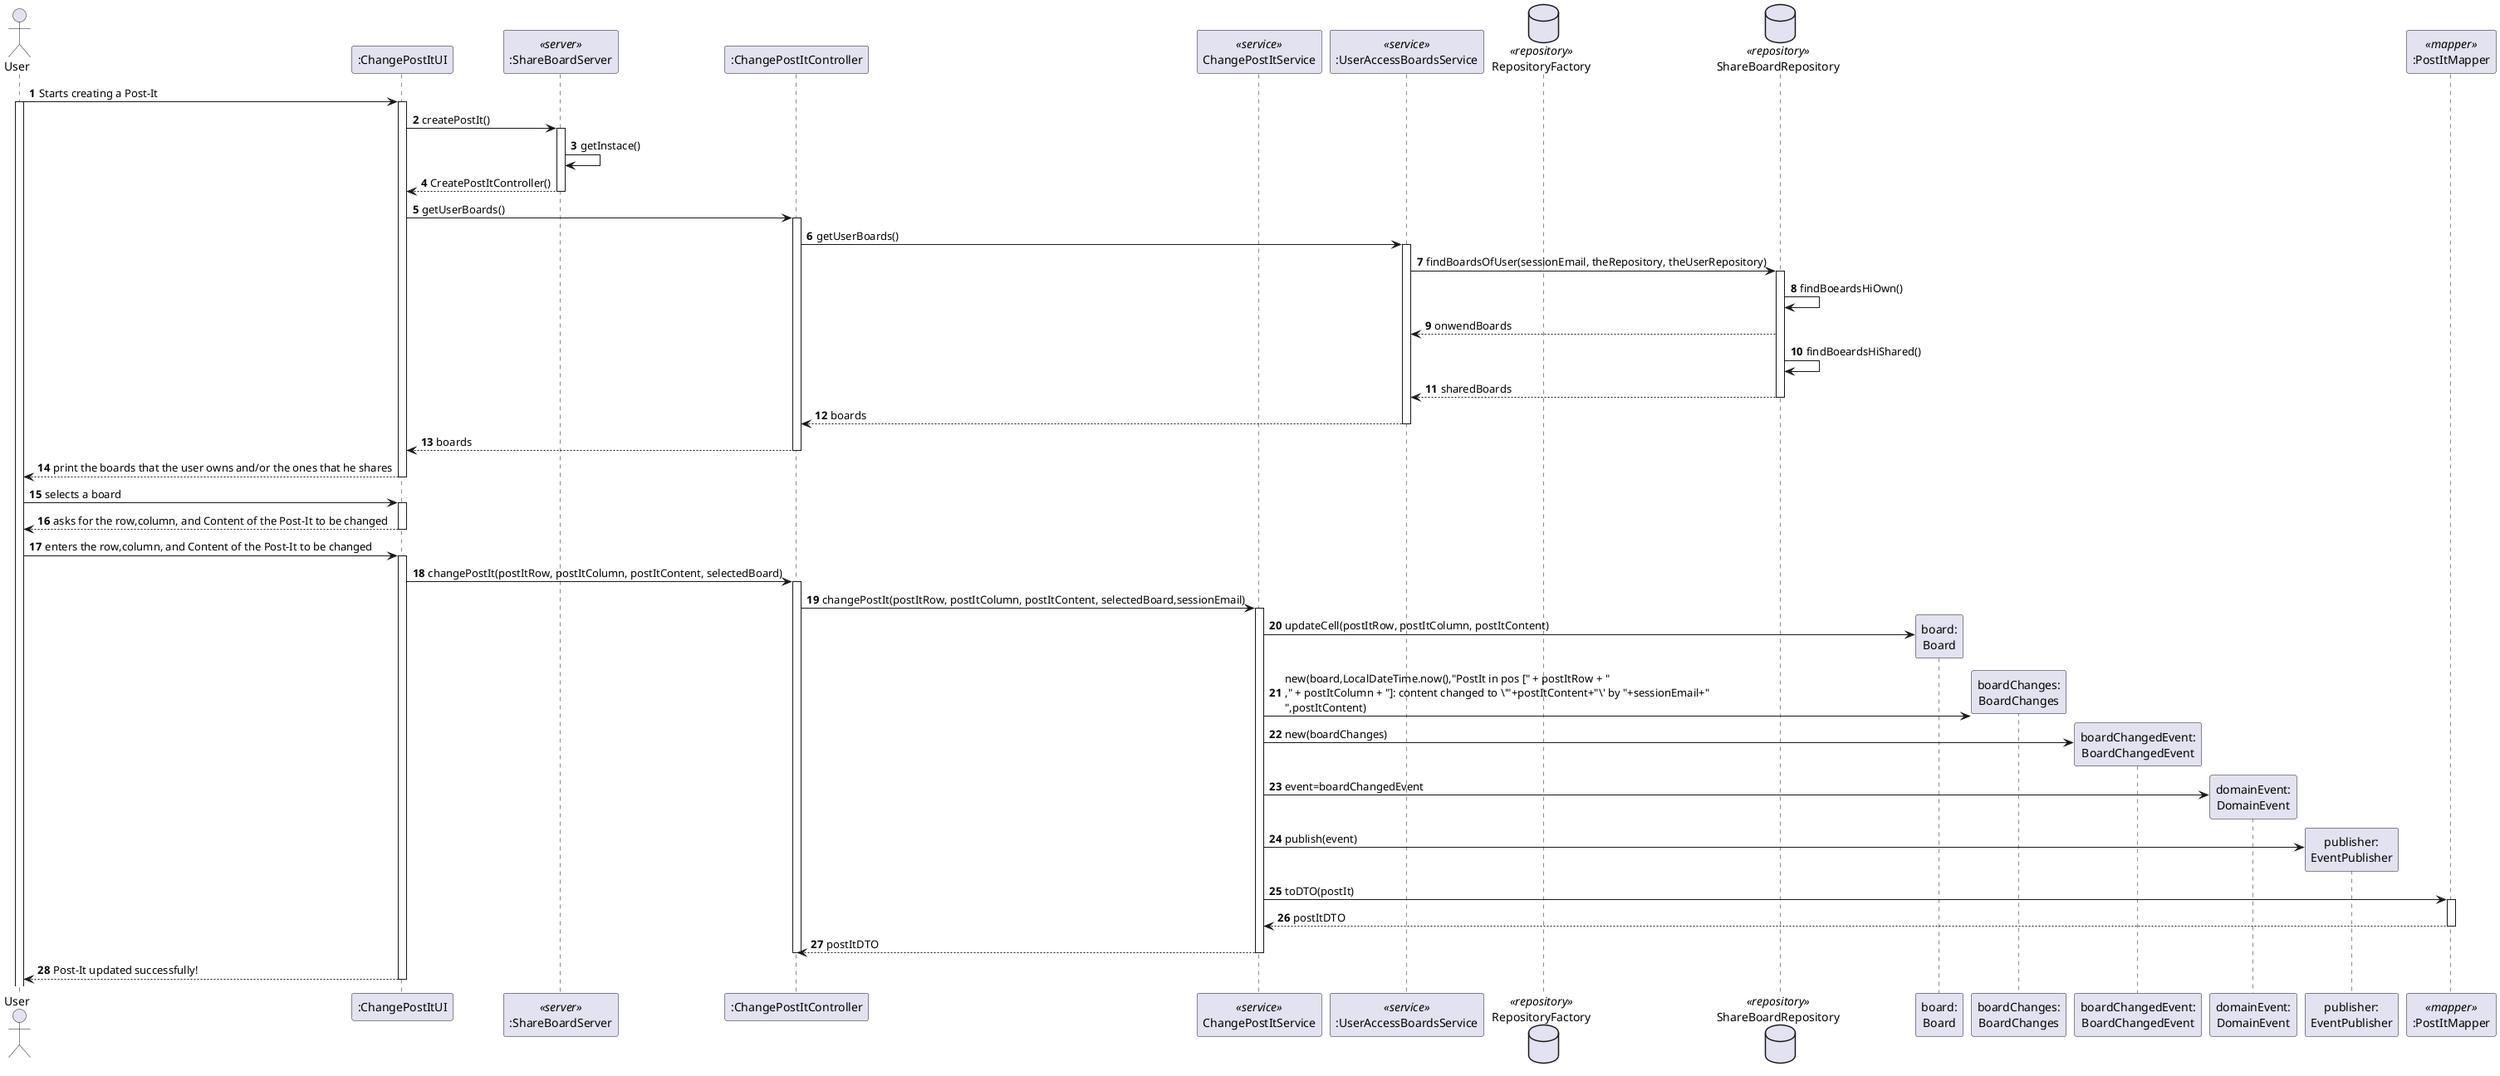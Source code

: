 @startuml
'https://plantuml.com/sequence-diagram

autonumber

Actor User as Usr

participant ":ChangePostItUI" as UI
participant ":ShareBoardServer" as SBS <<server>>
participant ":ChangePostItController" as Con
participant "ChangePostItService" as S <<service>>
participant ":UserAccessBoardsService" as UABS <<service>>
database RepositoryFactory as FAR <<repository>>
database ShareBoardRepository as Us <<repository>>
participant "board:\nBoard" as board
participant "boardChanges:\nBoardChanges" as boardChanges
participant "boardChangedEvent:\nBoardChangedEvent" as boardChangedEvent
participant "domainEvent:\nDomainEvent" as domainEvent
participant "publisher:\nEventPublisher" as publisher
participant ":PostItMapper" as PIM <<mapper>>



Usr -> UI : Starts creating a Post-It
activate Usr
activate UI

UI -> SBS : createPostIt()
activate SBS
SBS -> SBS : getInstace()
SBS --> UI : CreatePostItController()
deactivate SBS

UI-> Con: getUserBoards()
activate Con

Con -> UABS : getUserBoards()

activate UABS
UABS -> Us : findBoardsOfUser(sessionEmail, theRepository, theUserRepository)
activate Us
Us -> Us : findBoeardsHiOwn()
Us --> UABS : onwendBoards


Us -> Us : findBoeardsHiShared()
Us --> UABS : sharedBoards
deactivate Us

UABS-->Con: boards
deactivate UABS

Con --> UI : boards
deactivate Con



UI--> Usr : print the boards that the user owns and/or the ones that he shares
deactivate UI


Usr -> UI : selects a board
activate UI
UI --> Usr : asks for the row,column, and Content of the Post-It to be changed
deactivate UI
Usr -> UI: enters the row,column, and Content of the Post-It to be changed
activate UI

UI-> Con: changePostIt(postItRow, postItColumn, postItContent, selectedBoard)
     activate Con
        Con->S:changePostIt(postItRow, postItColumn, postItContent, selectedBoard,sessionEmail)
        activate S
     S->board**:updateCell(postItRow, postItColumn, postItContent)
     S->boardChanges**:new(board,LocalDateTime.now(),"PostIt in pos [" + postItRow + "\n," + postItColumn + "]: content changed to \'"+postItContent+"\' by "+sessionEmail+"\n",postItContent)
     S->boardChangedEvent**:new(boardChanges)
     S->domainEvent**:event=boardChangedEvent
     S->publisher**:publish(event)
     S -> PIM: toDTO(postIt)
     activate PIM
     PIM --> S: postItDTO
        deactivate PIM
     S-->Con: postItDTO
     deactivate S
        deactivate Con
        deactivate SBS

UI-->Usr: Post-It updated successfully!
deactivate UI


@enduml

